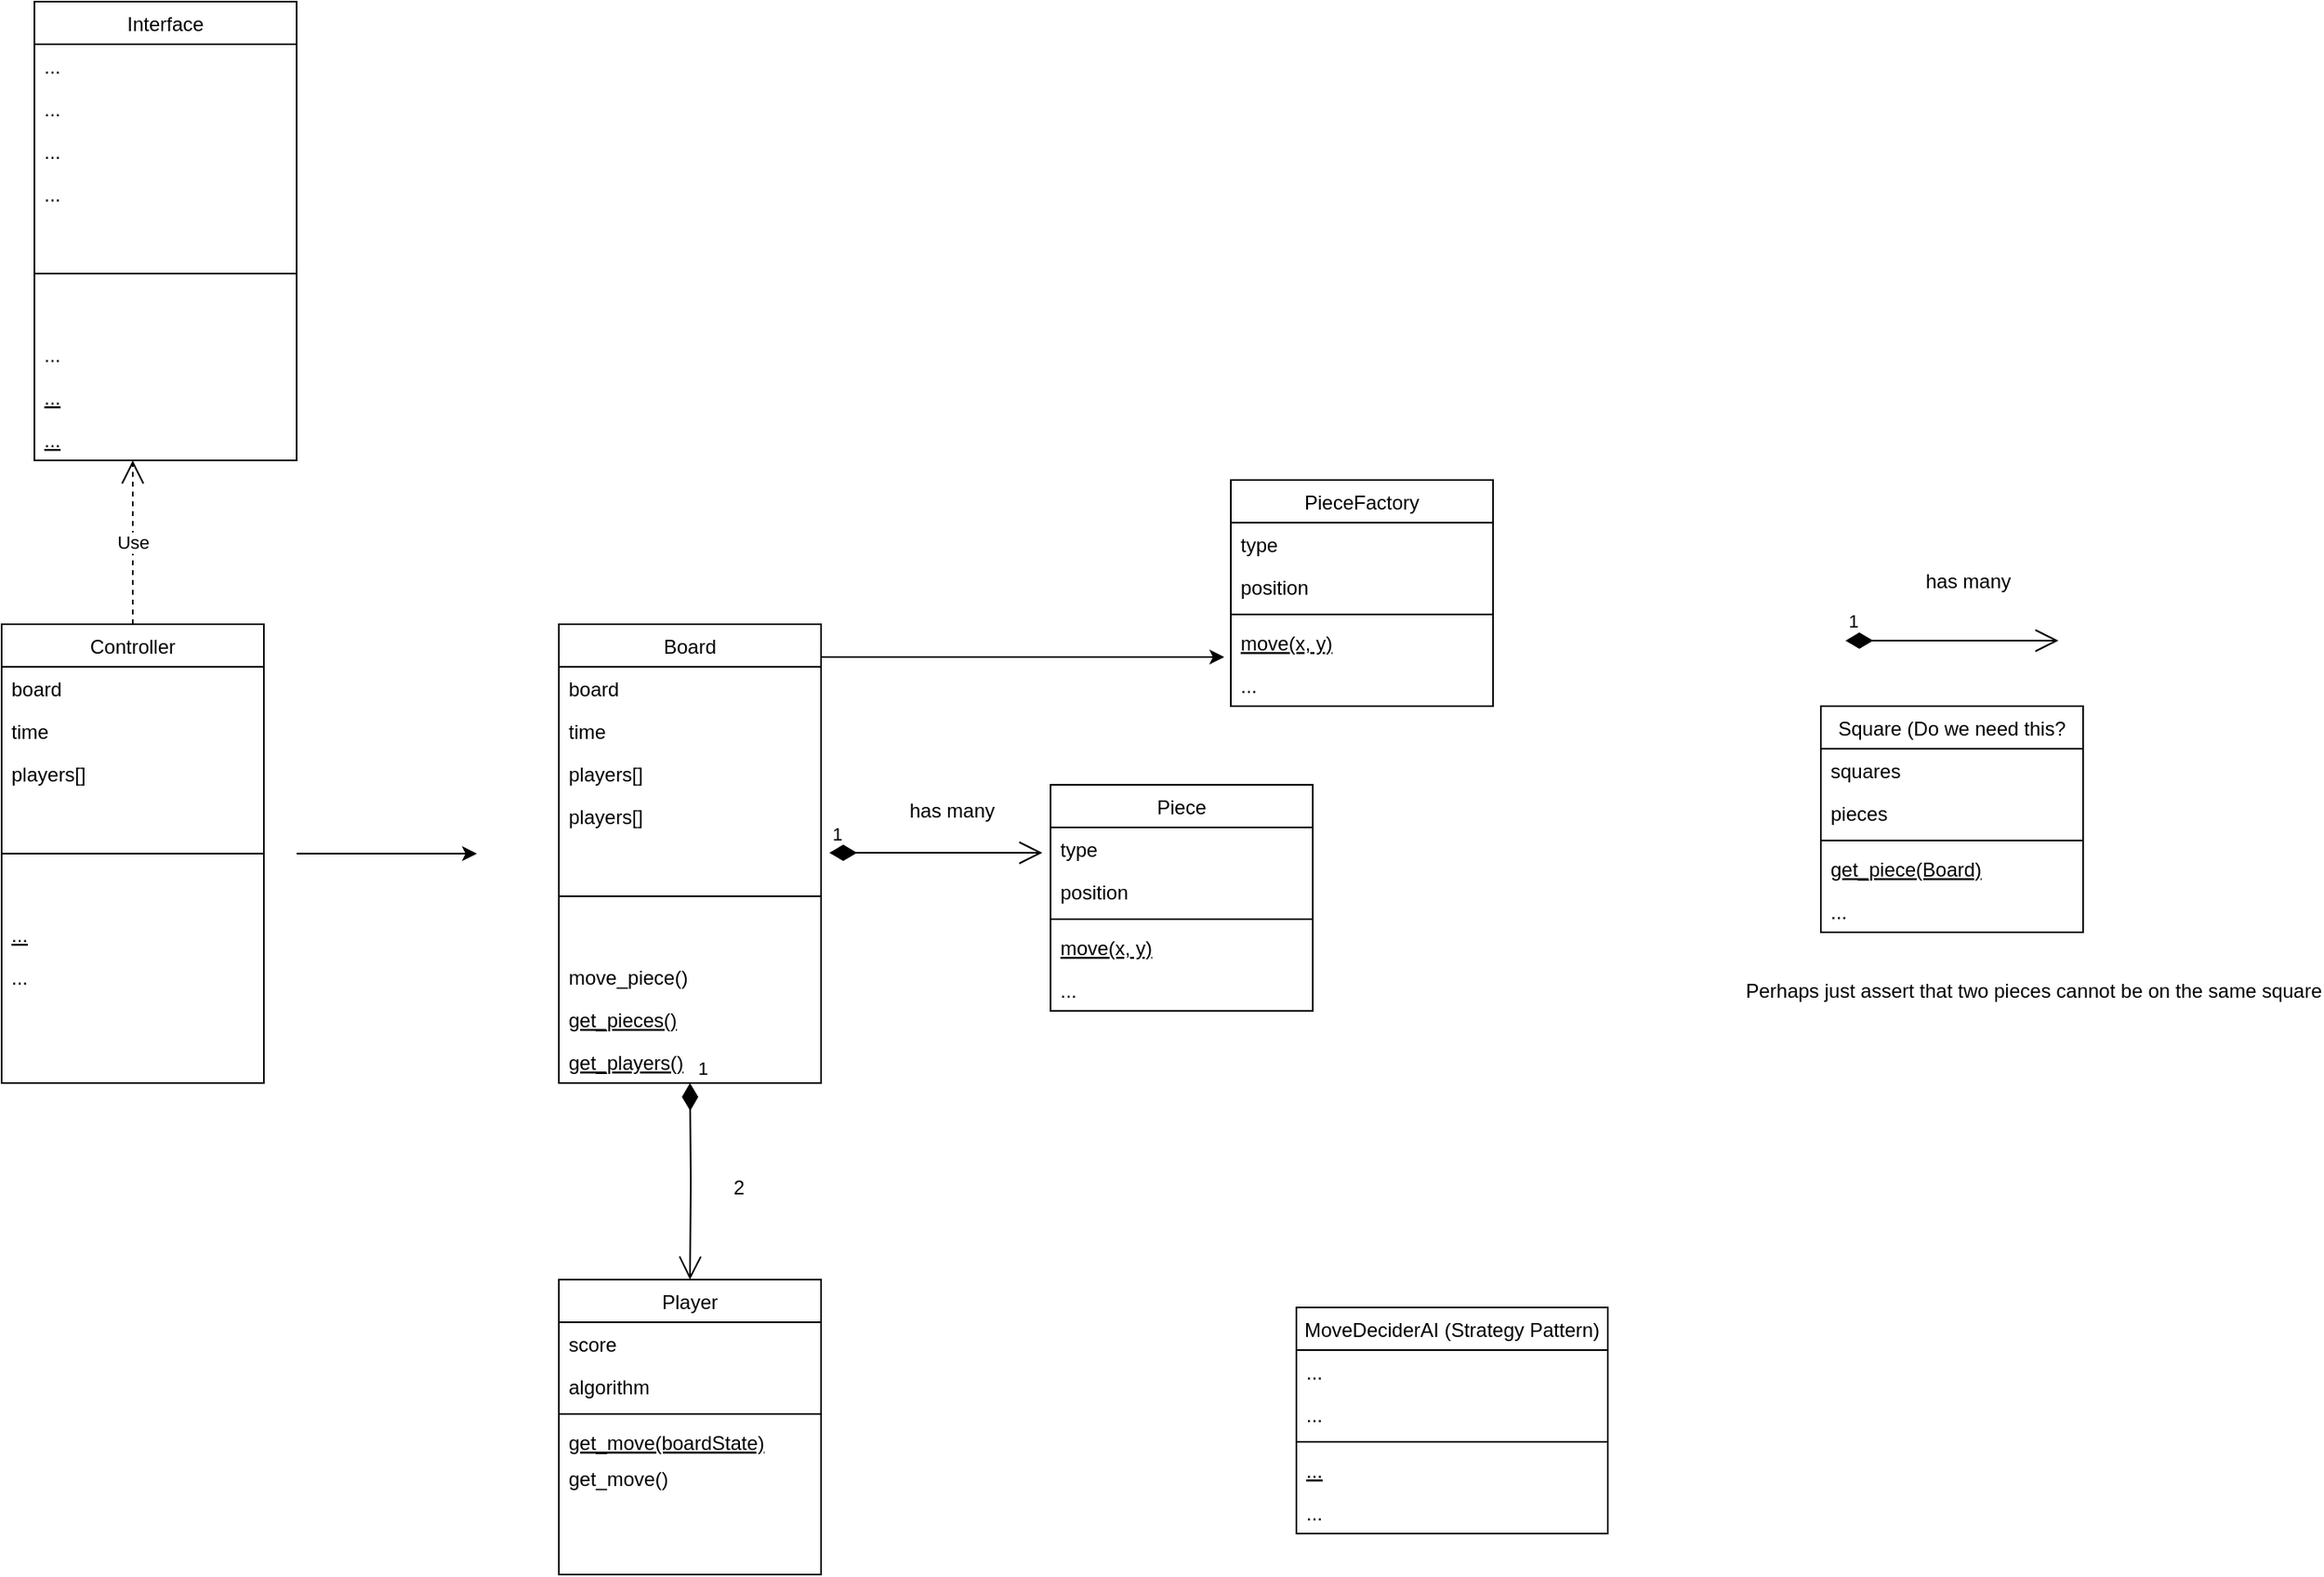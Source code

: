 <mxfile version="14.9.9" type="device"><diagram id="C5RBs43oDa-KdzZeNtuy" name="Page-1"><mxGraphModel dx="2249" dy="1850" grid="1" gridSize="10" guides="1" tooltips="1" connect="1" arrows="1" fold="1" page="1" pageScale="1" pageWidth="827" pageHeight="1169" math="0" shadow="0"><root><mxCell id="WIyWlLk6GJQsqaUBKTNV-0"/><mxCell id="WIyWlLk6GJQsqaUBKTNV-1" parent="WIyWlLk6GJQsqaUBKTNV-0"/><mxCell id="zkfFHV4jXpPFQw0GAbJ--6" value="Piece" style="swimlane;fontStyle=0;align=center;verticalAlign=top;childLayout=stackLayout;horizontal=1;startSize=26;horizontalStack=0;resizeParent=1;resizeLast=0;collapsible=1;marginBottom=0;rounded=0;shadow=0;strokeWidth=1;" parent="WIyWlLk6GJQsqaUBKTNV-1" vertex="1"><mxGeometry x="500" y="128" width="160" height="138" as="geometry"><mxRectangle x="130" y="380" width="160" height="26" as="alternateBounds"/></mxGeometry></mxCell><mxCell id="zkfFHV4jXpPFQw0GAbJ--7" value="type" style="text;align=left;verticalAlign=top;spacingLeft=4;spacingRight=4;overflow=hidden;rotatable=0;points=[[0,0.5],[1,0.5]];portConstraint=eastwest;" parent="zkfFHV4jXpPFQw0GAbJ--6" vertex="1"><mxGeometry y="26" width="160" height="26" as="geometry"/></mxCell><mxCell id="zkfFHV4jXpPFQw0GAbJ--8" value="position" style="text;align=left;verticalAlign=top;spacingLeft=4;spacingRight=4;overflow=hidden;rotatable=0;points=[[0,0.5],[1,0.5]];portConstraint=eastwest;rounded=0;shadow=0;html=0;" parent="zkfFHV4jXpPFQw0GAbJ--6" vertex="1"><mxGeometry y="52" width="160" height="26" as="geometry"/></mxCell><mxCell id="zkfFHV4jXpPFQw0GAbJ--9" value="" style="line;html=1;strokeWidth=1;align=left;verticalAlign=middle;spacingTop=-1;spacingLeft=3;spacingRight=3;rotatable=0;labelPosition=right;points=[];portConstraint=eastwest;" parent="zkfFHV4jXpPFQw0GAbJ--6" vertex="1"><mxGeometry y="78" width="160" height="8" as="geometry"/></mxCell><mxCell id="zkfFHV4jXpPFQw0GAbJ--10" value="move(x, y)" style="text;align=left;verticalAlign=top;spacingLeft=4;spacingRight=4;overflow=hidden;rotatable=0;points=[[0,0.5],[1,0.5]];portConstraint=eastwest;fontStyle=4" parent="zkfFHV4jXpPFQw0GAbJ--6" vertex="1"><mxGeometry y="86" width="160" height="26" as="geometry"/></mxCell><mxCell id="zkfFHV4jXpPFQw0GAbJ--11" value="..." style="text;align=left;verticalAlign=top;spacingLeft=4;spacingRight=4;overflow=hidden;rotatable=0;points=[[0,0.5],[1,0.5]];portConstraint=eastwest;" parent="zkfFHV4jXpPFQw0GAbJ--6" vertex="1"><mxGeometry y="112" width="160" height="26" as="geometry"/></mxCell><mxCell id="UywGxjXlRCgaR1KKl8iu-7" value="MoveDeciderAI (Strategy Pattern)" style="swimlane;fontStyle=0;align=center;verticalAlign=top;childLayout=stackLayout;horizontal=1;startSize=26;horizontalStack=0;resizeParent=1;resizeLast=0;collapsible=1;marginBottom=0;rounded=0;shadow=0;strokeWidth=1;" parent="WIyWlLk6GJQsqaUBKTNV-1" vertex="1"><mxGeometry x="650" y="447" width="190" height="138" as="geometry"><mxRectangle x="130" y="380" width="160" height="26" as="alternateBounds"/></mxGeometry></mxCell><mxCell id="UywGxjXlRCgaR1KKl8iu-8" value="..." style="text;align=left;verticalAlign=top;spacingLeft=4;spacingRight=4;overflow=hidden;rotatable=0;points=[[0,0.5],[1,0.5]];portConstraint=eastwest;" parent="UywGxjXlRCgaR1KKl8iu-7" vertex="1"><mxGeometry y="26" width="190" height="26" as="geometry"/></mxCell><mxCell id="UywGxjXlRCgaR1KKl8iu-9" value="..." style="text;align=left;verticalAlign=top;spacingLeft=4;spacingRight=4;overflow=hidden;rotatable=0;points=[[0,0.5],[1,0.5]];portConstraint=eastwest;rounded=0;shadow=0;html=0;" parent="UywGxjXlRCgaR1KKl8iu-7" vertex="1"><mxGeometry y="52" width="190" height="26" as="geometry"/></mxCell><mxCell id="UywGxjXlRCgaR1KKl8iu-10" value="" style="line;html=1;strokeWidth=1;align=left;verticalAlign=middle;spacingTop=-1;spacingLeft=3;spacingRight=3;rotatable=0;labelPosition=right;points=[];portConstraint=eastwest;" parent="UywGxjXlRCgaR1KKl8iu-7" vertex="1"><mxGeometry y="78" width="190" height="8" as="geometry"/></mxCell><mxCell id="UywGxjXlRCgaR1KKl8iu-11" value="..." style="text;align=left;verticalAlign=top;spacingLeft=4;spacingRight=4;overflow=hidden;rotatable=0;points=[[0,0.5],[1,0.5]];portConstraint=eastwest;fontStyle=4" parent="UywGxjXlRCgaR1KKl8iu-7" vertex="1"><mxGeometry y="86" width="190" height="26" as="geometry"/></mxCell><mxCell id="UywGxjXlRCgaR1KKl8iu-12" value="..." style="text;align=left;verticalAlign=top;spacingLeft=4;spacingRight=4;overflow=hidden;rotatable=0;points=[[0,0.5],[1,0.5]];portConstraint=eastwest;" parent="UywGxjXlRCgaR1KKl8iu-7" vertex="1"><mxGeometry y="112" width="190" height="26" as="geometry"/></mxCell><mxCell id="UywGxjXlRCgaR1KKl8iu-13" value="Board" style="swimlane;fontStyle=0;align=center;verticalAlign=top;childLayout=stackLayout;horizontal=1;startSize=26;horizontalStack=0;resizeParent=1;resizeLast=0;collapsible=1;marginBottom=0;rounded=0;shadow=0;strokeWidth=1;" parent="WIyWlLk6GJQsqaUBKTNV-1" vertex="1"><mxGeometry x="200" y="30" width="160" height="280" as="geometry"><mxRectangle x="130" y="380" width="160" height="26" as="alternateBounds"/></mxGeometry></mxCell><mxCell id="UywGxjXlRCgaR1KKl8iu-14" value="board" style="text;align=left;verticalAlign=top;spacingLeft=4;spacingRight=4;overflow=hidden;rotatable=0;points=[[0,0.5],[1,0.5]];portConstraint=eastwest;" parent="UywGxjXlRCgaR1KKl8iu-13" vertex="1"><mxGeometry y="26" width="160" height="26" as="geometry"/></mxCell><mxCell id="UywGxjXlRCgaR1KKl8iu-15" value="time" style="text;align=left;verticalAlign=top;spacingLeft=4;spacingRight=4;overflow=hidden;rotatable=0;points=[[0,0.5],[1,0.5]];portConstraint=eastwest;rounded=0;shadow=0;html=0;" parent="UywGxjXlRCgaR1KKl8iu-13" vertex="1"><mxGeometry y="52" width="160" height="26" as="geometry"/></mxCell><mxCell id="UywGxjXlRCgaR1KKl8iu-44" value="players[]" style="text;align=left;verticalAlign=top;spacingLeft=4;spacingRight=4;overflow=hidden;rotatable=0;points=[[0,0.5],[1,0.5]];portConstraint=eastwest;rounded=0;shadow=0;html=0;" parent="UywGxjXlRCgaR1KKl8iu-13" vertex="1"><mxGeometry y="78" width="160" height="26" as="geometry"/></mxCell><mxCell id="UywGxjXlRCgaR1KKl8iu-62" value="players[]" style="text;align=left;verticalAlign=top;spacingLeft=4;spacingRight=4;overflow=hidden;rotatable=0;points=[[0,0.5],[1,0.5]];portConstraint=eastwest;rounded=0;shadow=0;html=0;" parent="UywGxjXlRCgaR1KKl8iu-13" vertex="1"><mxGeometry y="104" width="160" height="26" as="geometry"/></mxCell><mxCell id="UywGxjXlRCgaR1KKl8iu-16" value="" style="line;html=1;strokeWidth=1;align=left;verticalAlign=middle;spacingTop=-1;spacingLeft=3;spacingRight=3;rotatable=0;labelPosition=right;points=[];portConstraint=eastwest;" parent="UywGxjXlRCgaR1KKl8iu-13" vertex="1"><mxGeometry y="130" width="160" height="72" as="geometry"/></mxCell><mxCell id="UywGxjXlRCgaR1KKl8iu-63" value="move_piece()" style="text;align=left;verticalAlign=top;spacingLeft=4;spacingRight=4;overflow=hidden;rotatable=0;points=[[0,0.5],[1,0.5]];portConstraint=eastwest;rounded=0;shadow=0;html=0;" parent="UywGxjXlRCgaR1KKl8iu-13" vertex="1"><mxGeometry y="202" width="160" height="26" as="geometry"/></mxCell><mxCell id="UywGxjXlRCgaR1KKl8iu-17" value="get_pieces()" style="text;align=left;verticalAlign=top;spacingLeft=4;spacingRight=4;overflow=hidden;rotatable=0;points=[[0,0.5],[1,0.5]];portConstraint=eastwest;fontStyle=4" parent="UywGxjXlRCgaR1KKl8iu-13" vertex="1"><mxGeometry y="228" width="160" height="26" as="geometry"/></mxCell><mxCell id="UywGxjXlRCgaR1KKl8iu-68" value="get_players()" style="text;align=left;verticalAlign=top;spacingLeft=4;spacingRight=4;overflow=hidden;rotatable=0;points=[[0,0.5],[1,0.5]];portConstraint=eastwest;fontStyle=4" parent="UywGxjXlRCgaR1KKl8iu-13" vertex="1"><mxGeometry y="254" width="160" height="26" as="geometry"/></mxCell><mxCell id="UywGxjXlRCgaR1KKl8iu-19" value="Player" style="swimlane;fontStyle=0;align=center;verticalAlign=top;childLayout=stackLayout;horizontal=1;startSize=26;horizontalStack=0;resizeParent=1;resizeLast=0;collapsible=1;marginBottom=0;rounded=0;shadow=0;strokeWidth=1;" parent="WIyWlLk6GJQsqaUBKTNV-1" vertex="1"><mxGeometry x="200" y="430" width="160" height="180" as="geometry"><mxRectangle x="130" y="380" width="160" height="26" as="alternateBounds"/></mxGeometry></mxCell><mxCell id="UywGxjXlRCgaR1KKl8iu-20" value="score" style="text;align=left;verticalAlign=top;spacingLeft=4;spacingRight=4;overflow=hidden;rotatable=0;points=[[0,0.5],[1,0.5]];portConstraint=eastwest;" parent="UywGxjXlRCgaR1KKl8iu-19" vertex="1"><mxGeometry y="26" width="160" height="26" as="geometry"/></mxCell><mxCell id="UywGxjXlRCgaR1KKl8iu-21" value="algorithm" style="text;align=left;verticalAlign=top;spacingLeft=4;spacingRight=4;overflow=hidden;rotatable=0;points=[[0,0.5],[1,0.5]];portConstraint=eastwest;rounded=0;shadow=0;html=0;" parent="UywGxjXlRCgaR1KKl8iu-19" vertex="1"><mxGeometry y="52" width="160" height="26" as="geometry"/></mxCell><mxCell id="UywGxjXlRCgaR1KKl8iu-22" value="" style="line;html=1;strokeWidth=1;align=left;verticalAlign=middle;spacingTop=-1;spacingLeft=3;spacingRight=3;rotatable=0;labelPosition=right;points=[];portConstraint=eastwest;" parent="UywGxjXlRCgaR1KKl8iu-19" vertex="1"><mxGeometry y="78" width="160" height="8" as="geometry"/></mxCell><mxCell id="UywGxjXlRCgaR1KKl8iu-23" value="get_move(boardState)" style="text;align=left;verticalAlign=top;spacingLeft=4;spacingRight=4;overflow=hidden;rotatable=0;points=[[0,0.5],[1,0.5]];portConstraint=eastwest;fontStyle=4" parent="UywGxjXlRCgaR1KKl8iu-19" vertex="1"><mxGeometry y="86" width="160" height="22" as="geometry"/></mxCell><mxCell id="UywGxjXlRCgaR1KKl8iu-24" value="get_move()" style="text;align=left;verticalAlign=top;spacingLeft=4;spacingRight=4;overflow=hidden;rotatable=0;points=[[0,0.5],[1,0.5]];portConstraint=eastwest;" parent="UywGxjXlRCgaR1KKl8iu-19" vertex="1"><mxGeometry y="108" width="160" height="68" as="geometry"/></mxCell><mxCell id="UywGxjXlRCgaR1KKl8iu-31" value="has many" style="text;align=center;fontStyle=0;verticalAlign=middle;spacingLeft=3;spacingRight=3;strokeColor=none;rotatable=0;points=[[0,0.5],[1,0.5]];portConstraint=eastwest;" parent="WIyWlLk6GJQsqaUBKTNV-1" vertex="1"><mxGeometry x="1020" y="-10" width="80" height="26" as="geometry"/></mxCell><mxCell id="UywGxjXlRCgaR1KKl8iu-38" value="has many" style="text;align=center;fontStyle=0;verticalAlign=middle;spacingLeft=3;spacingRight=3;strokeColor=none;rotatable=0;points=[[0,0.5],[1,0.5]];portConstraint=eastwest;" parent="WIyWlLk6GJQsqaUBKTNV-1" vertex="1"><mxGeometry x="400" y="130" width="80" height="26" as="geometry"/></mxCell><mxCell id="UywGxjXlRCgaR1KKl8iu-41" value="1" style="endArrow=open;html=1;endSize=12;startArrow=diamondThin;startSize=14;startFill=1;edgeStyle=orthogonalEdgeStyle;align=left;verticalAlign=bottom;entryX=0;entryY=0.5;entryDx=0;entryDy=0;" parent="WIyWlLk6GJQsqaUBKTNV-1" edge="1"><mxGeometry x="-1" y="3" relative="1" as="geometry"><mxPoint x="985" y="40" as="sourcePoint"/><mxPoint x="1115" y="40" as="targetPoint"/></mxGeometry></mxCell><mxCell id="UywGxjXlRCgaR1KKl8iu-43" value="2" style="text;align=center;fontStyle=0;verticalAlign=middle;spacingLeft=3;spacingRight=3;strokeColor=none;rotatable=0;points=[[0,0.5],[1,0.5]];portConstraint=eastwest;" parent="WIyWlLk6GJQsqaUBKTNV-1" vertex="1"><mxGeometry x="270" y="360" width="80" height="26" as="geometry"/></mxCell><mxCell id="UywGxjXlRCgaR1KKl8iu-47" value="Square (Do we need this?" style="swimlane;fontStyle=0;align=center;verticalAlign=top;childLayout=stackLayout;horizontal=1;startSize=26;horizontalStack=0;resizeParent=1;resizeLast=0;collapsible=1;marginBottom=0;rounded=0;shadow=0;strokeWidth=1;" parent="WIyWlLk6GJQsqaUBKTNV-1" vertex="1"><mxGeometry x="970" y="80" width="160" height="138" as="geometry"><mxRectangle x="130" y="380" width="160" height="26" as="alternateBounds"/></mxGeometry></mxCell><mxCell id="UywGxjXlRCgaR1KKl8iu-48" value="squares" style="text;align=left;verticalAlign=top;spacingLeft=4;spacingRight=4;overflow=hidden;rotatable=0;points=[[0,0.5],[1,0.5]];portConstraint=eastwest;" parent="UywGxjXlRCgaR1KKl8iu-47" vertex="1"><mxGeometry y="26" width="160" height="26" as="geometry"/></mxCell><mxCell id="UywGxjXlRCgaR1KKl8iu-49" value="pieces" style="text;align=left;verticalAlign=top;spacingLeft=4;spacingRight=4;overflow=hidden;rotatable=0;points=[[0,0.5],[1,0.5]];portConstraint=eastwest;rounded=0;shadow=0;html=0;" parent="UywGxjXlRCgaR1KKl8iu-47" vertex="1"><mxGeometry y="52" width="160" height="26" as="geometry"/></mxCell><mxCell id="UywGxjXlRCgaR1KKl8iu-50" value="" style="line;html=1;strokeWidth=1;align=left;verticalAlign=middle;spacingTop=-1;spacingLeft=3;spacingRight=3;rotatable=0;labelPosition=right;points=[];portConstraint=eastwest;" parent="UywGxjXlRCgaR1KKl8iu-47" vertex="1"><mxGeometry y="78" width="160" height="8" as="geometry"/></mxCell><mxCell id="UywGxjXlRCgaR1KKl8iu-51" value="get_piece(Board)" style="text;align=left;verticalAlign=top;spacingLeft=4;spacingRight=4;overflow=hidden;rotatable=0;points=[[0,0.5],[1,0.5]];portConstraint=eastwest;fontStyle=4" parent="UywGxjXlRCgaR1KKl8iu-47" vertex="1"><mxGeometry y="86" width="160" height="26" as="geometry"/></mxCell><mxCell id="UywGxjXlRCgaR1KKl8iu-52" value="..." style="text;align=left;verticalAlign=top;spacingLeft=4;spacingRight=4;overflow=hidden;rotatable=0;points=[[0,0.5],[1,0.5]];portConstraint=eastwest;" parent="UywGxjXlRCgaR1KKl8iu-47" vertex="1"><mxGeometry y="112" width="160" height="26" as="geometry"/></mxCell><mxCell id="UywGxjXlRCgaR1KKl8iu-54" value="Controller" style="swimlane;fontStyle=0;align=center;verticalAlign=top;childLayout=stackLayout;horizontal=1;startSize=26;horizontalStack=0;resizeParent=1;resizeLast=0;collapsible=1;marginBottom=0;rounded=0;shadow=0;strokeWidth=1;" parent="WIyWlLk6GJQsqaUBKTNV-1" vertex="1"><mxGeometry x="-140" y="30" width="160" height="280" as="geometry"><mxRectangle x="130" y="380" width="160" height="26" as="alternateBounds"/></mxGeometry></mxCell><mxCell id="UywGxjXlRCgaR1KKl8iu-70" value="Use" style="endArrow=open;endSize=12;dashed=1;html=1;" parent="UywGxjXlRCgaR1KKl8iu-54" edge="1"><mxGeometry width="160" relative="1" as="geometry"><mxPoint x="80" as="sourcePoint"/><mxPoint x="80" y="-100" as="targetPoint"/></mxGeometry></mxCell><mxCell id="UywGxjXlRCgaR1KKl8iu-55" value="board" style="text;align=left;verticalAlign=top;spacingLeft=4;spacingRight=4;overflow=hidden;rotatable=0;points=[[0,0.5],[1,0.5]];portConstraint=eastwest;" parent="UywGxjXlRCgaR1KKl8iu-54" vertex="1"><mxGeometry y="26" width="160" height="26" as="geometry"/></mxCell><mxCell id="UywGxjXlRCgaR1KKl8iu-56" value="time" style="text;align=left;verticalAlign=top;spacingLeft=4;spacingRight=4;overflow=hidden;rotatable=0;points=[[0,0.5],[1,0.5]];portConstraint=eastwest;rounded=0;shadow=0;html=0;" parent="UywGxjXlRCgaR1KKl8iu-54" vertex="1"><mxGeometry y="52" width="160" height="26" as="geometry"/></mxCell><mxCell id="UywGxjXlRCgaR1KKl8iu-57" value="players[]" style="text;align=left;verticalAlign=top;spacingLeft=4;spacingRight=4;overflow=hidden;rotatable=0;points=[[0,0.5],[1,0.5]];portConstraint=eastwest;rounded=0;shadow=0;html=0;" parent="UywGxjXlRCgaR1KKl8iu-54" vertex="1"><mxGeometry y="78" width="160" height="26" as="geometry"/></mxCell><mxCell id="UywGxjXlRCgaR1KKl8iu-58" value="" style="line;html=1;strokeWidth=1;align=left;verticalAlign=middle;spacingTop=-1;spacingLeft=3;spacingRight=3;rotatable=0;labelPosition=right;points=[];portConstraint=eastwest;" parent="UywGxjXlRCgaR1KKl8iu-54" vertex="1"><mxGeometry y="104" width="160" height="72" as="geometry"/></mxCell><mxCell id="UywGxjXlRCgaR1KKl8iu-59" value="..." style="text;align=left;verticalAlign=top;spacingLeft=4;spacingRight=4;overflow=hidden;rotatable=0;points=[[0,0.5],[1,0.5]];portConstraint=eastwest;fontStyle=4" parent="UywGxjXlRCgaR1KKl8iu-54" vertex="1"><mxGeometry y="176" width="160" height="26" as="geometry"/></mxCell><mxCell id="UywGxjXlRCgaR1KKl8iu-60" value="..." style="text;align=left;verticalAlign=top;spacingLeft=4;spacingRight=4;overflow=hidden;rotatable=0;points=[[0,0.5],[1,0.5]];portConstraint=eastwest;" parent="UywGxjXlRCgaR1KKl8iu-54" vertex="1"><mxGeometry y="202" width="160" height="26" as="geometry"/></mxCell><mxCell id="UywGxjXlRCgaR1KKl8iu-61" value="1" style="endArrow=open;html=1;endSize=12;startArrow=diamondThin;startSize=14;startFill=1;edgeStyle=orthogonalEdgeStyle;align=left;verticalAlign=bottom;" parent="WIyWlLk6GJQsqaUBKTNV-1" edge="1"><mxGeometry x="-1" y="3" relative="1" as="geometry"><mxPoint x="365" y="169.5" as="sourcePoint"/><mxPoint x="495" y="169.5" as="targetPoint"/></mxGeometry></mxCell><mxCell id="UywGxjXlRCgaR1KKl8iu-65" value="1" style="endArrow=open;html=1;endSize=12;startArrow=diamondThin;startSize=14;startFill=1;edgeStyle=orthogonalEdgeStyle;align=left;verticalAlign=bottom;entryX=0.5;entryY=0;entryDx=0;entryDy=0;" parent="WIyWlLk6GJQsqaUBKTNV-1" target="UywGxjXlRCgaR1KKl8iu-19" edge="1"><mxGeometry x="-1" y="3" relative="1" as="geometry"><mxPoint x="280" y="310" as="sourcePoint"/><mxPoint x="440" y="310" as="targetPoint"/></mxGeometry></mxCell><mxCell id="UywGxjXlRCgaR1KKl8iu-66" value="Perhaps just assert that two pieces cannot be on the same square" style="text;align=center;fontStyle=0;verticalAlign=middle;spacingLeft=3;spacingRight=3;strokeColor=none;rotatable=0;points=[[0,0.5],[1,0.5]];portConstraint=eastwest;" parent="WIyWlLk6GJQsqaUBKTNV-1" vertex="1"><mxGeometry x="1060" y="240" width="80" height="26" as="geometry"/></mxCell><mxCell id="UywGxjXlRCgaR1KKl8iu-71" value="Interface" style="swimlane;fontStyle=0;align=center;verticalAlign=top;childLayout=stackLayout;horizontal=1;startSize=26;horizontalStack=0;resizeParent=1;resizeLast=0;collapsible=1;marginBottom=0;rounded=0;shadow=0;strokeWidth=1;" parent="WIyWlLk6GJQsqaUBKTNV-1" vertex="1"><mxGeometry x="-120" y="-350" width="160" height="280" as="geometry"><mxRectangle x="130" y="380" width="160" height="26" as="alternateBounds"/></mxGeometry></mxCell><mxCell id="UywGxjXlRCgaR1KKl8iu-72" value="..." style="text;align=left;verticalAlign=top;spacingLeft=4;spacingRight=4;overflow=hidden;rotatable=0;points=[[0,0.5],[1,0.5]];portConstraint=eastwest;" parent="UywGxjXlRCgaR1KKl8iu-71" vertex="1"><mxGeometry y="26" width="160" height="26" as="geometry"/></mxCell><mxCell id="UywGxjXlRCgaR1KKl8iu-73" value="..." style="text;align=left;verticalAlign=top;spacingLeft=4;spacingRight=4;overflow=hidden;rotatable=0;points=[[0,0.5],[1,0.5]];portConstraint=eastwest;rounded=0;shadow=0;html=0;" parent="UywGxjXlRCgaR1KKl8iu-71" vertex="1"><mxGeometry y="52" width="160" height="26" as="geometry"/></mxCell><mxCell id="UywGxjXlRCgaR1KKl8iu-74" value="..." style="text;align=left;verticalAlign=top;spacingLeft=4;spacingRight=4;overflow=hidden;rotatable=0;points=[[0,0.5],[1,0.5]];portConstraint=eastwest;rounded=0;shadow=0;html=0;" parent="UywGxjXlRCgaR1KKl8iu-71" vertex="1"><mxGeometry y="78" width="160" height="26" as="geometry"/></mxCell><mxCell id="UywGxjXlRCgaR1KKl8iu-75" value="..." style="text;align=left;verticalAlign=top;spacingLeft=4;spacingRight=4;overflow=hidden;rotatable=0;points=[[0,0.5],[1,0.5]];portConstraint=eastwest;rounded=0;shadow=0;html=0;" parent="UywGxjXlRCgaR1KKl8iu-71" vertex="1"><mxGeometry y="104" width="160" height="26" as="geometry"/></mxCell><mxCell id="UywGxjXlRCgaR1KKl8iu-76" value="" style="line;html=1;strokeWidth=1;align=left;verticalAlign=middle;spacingTop=-1;spacingLeft=3;spacingRight=3;rotatable=0;labelPosition=right;points=[];portConstraint=eastwest;" parent="UywGxjXlRCgaR1KKl8iu-71" vertex="1"><mxGeometry y="130" width="160" height="72" as="geometry"/></mxCell><mxCell id="UywGxjXlRCgaR1KKl8iu-77" value="..." style="text;align=left;verticalAlign=top;spacingLeft=4;spacingRight=4;overflow=hidden;rotatable=0;points=[[0,0.5],[1,0.5]];portConstraint=eastwest;rounded=0;shadow=0;html=0;" parent="UywGxjXlRCgaR1KKl8iu-71" vertex="1"><mxGeometry y="202" width="160" height="26" as="geometry"/></mxCell><mxCell id="UywGxjXlRCgaR1KKl8iu-78" value="..." style="text;align=left;verticalAlign=top;spacingLeft=4;spacingRight=4;overflow=hidden;rotatable=0;points=[[0,0.5],[1,0.5]];portConstraint=eastwest;fontStyle=4" parent="UywGxjXlRCgaR1KKl8iu-71" vertex="1"><mxGeometry y="228" width="160" height="26" as="geometry"/></mxCell><mxCell id="UywGxjXlRCgaR1KKl8iu-79" value="..." style="text;align=left;verticalAlign=top;spacingLeft=4;spacingRight=4;overflow=hidden;rotatable=0;points=[[0,0.5],[1,0.5]];portConstraint=eastwest;fontStyle=4" parent="UywGxjXlRCgaR1KKl8iu-71" vertex="1"><mxGeometry y="254" width="160" height="26" as="geometry"/></mxCell><mxCell id="3VJK9x-Kh0x7ai3g3daN-0" value="" style="endArrow=classic;html=1;" edge="1" parent="WIyWlLk6GJQsqaUBKTNV-1"><mxGeometry width="50" height="50" relative="1" as="geometry"><mxPoint x="40" y="170" as="sourcePoint"/><mxPoint x="150" y="170" as="targetPoint"/></mxGeometry></mxCell><mxCell id="3VJK9x-Kh0x7ai3g3daN-2" value="PieceFactory" style="swimlane;fontStyle=0;align=center;verticalAlign=top;childLayout=stackLayout;horizontal=1;startSize=26;horizontalStack=0;resizeParent=1;resizeLast=0;collapsible=1;marginBottom=0;rounded=0;shadow=0;strokeWidth=1;" vertex="1" parent="WIyWlLk6GJQsqaUBKTNV-1"><mxGeometry x="610" y="-58" width="160" height="138" as="geometry"><mxRectangle x="130" y="380" width="160" height="26" as="alternateBounds"/></mxGeometry></mxCell><mxCell id="3VJK9x-Kh0x7ai3g3daN-3" value="type" style="text;align=left;verticalAlign=top;spacingLeft=4;spacingRight=4;overflow=hidden;rotatable=0;points=[[0,0.5],[1,0.5]];portConstraint=eastwest;" vertex="1" parent="3VJK9x-Kh0x7ai3g3daN-2"><mxGeometry y="26" width="160" height="26" as="geometry"/></mxCell><mxCell id="3VJK9x-Kh0x7ai3g3daN-4" value="position" style="text;align=left;verticalAlign=top;spacingLeft=4;spacingRight=4;overflow=hidden;rotatable=0;points=[[0,0.5],[1,0.5]];portConstraint=eastwest;rounded=0;shadow=0;html=0;" vertex="1" parent="3VJK9x-Kh0x7ai3g3daN-2"><mxGeometry y="52" width="160" height="26" as="geometry"/></mxCell><mxCell id="3VJK9x-Kh0x7ai3g3daN-5" value="" style="line;html=1;strokeWidth=1;align=left;verticalAlign=middle;spacingTop=-1;spacingLeft=3;spacingRight=3;rotatable=0;labelPosition=right;points=[];portConstraint=eastwest;" vertex="1" parent="3VJK9x-Kh0x7ai3g3daN-2"><mxGeometry y="78" width="160" height="8" as="geometry"/></mxCell><mxCell id="3VJK9x-Kh0x7ai3g3daN-6" value="move(x, y)" style="text;align=left;verticalAlign=top;spacingLeft=4;spacingRight=4;overflow=hidden;rotatable=0;points=[[0,0.5],[1,0.5]];portConstraint=eastwest;fontStyle=4" vertex="1" parent="3VJK9x-Kh0x7ai3g3daN-2"><mxGeometry y="86" width="160" height="26" as="geometry"/></mxCell><mxCell id="3VJK9x-Kh0x7ai3g3daN-7" value="..." style="text;align=left;verticalAlign=top;spacingLeft=4;spacingRight=4;overflow=hidden;rotatable=0;points=[[0,0.5],[1,0.5]];portConstraint=eastwest;" vertex="1" parent="3VJK9x-Kh0x7ai3g3daN-2"><mxGeometry y="112" width="160" height="26" as="geometry"/></mxCell><mxCell id="3VJK9x-Kh0x7ai3g3daN-8" value="" style="endArrow=classic;html=1;entryX=-0.025;entryY=-0.154;entryDx=0;entryDy=0;entryPerimeter=0;" edge="1" parent="WIyWlLk6GJQsqaUBKTNV-1" target="3VJK9x-Kh0x7ai3g3daN-7"><mxGeometry width="50" height="50" relative="1" as="geometry"><mxPoint x="360" y="50" as="sourcePoint"/><mxPoint x="410" as="targetPoint"/></mxGeometry></mxCell></root></mxGraphModel></diagram></mxfile>